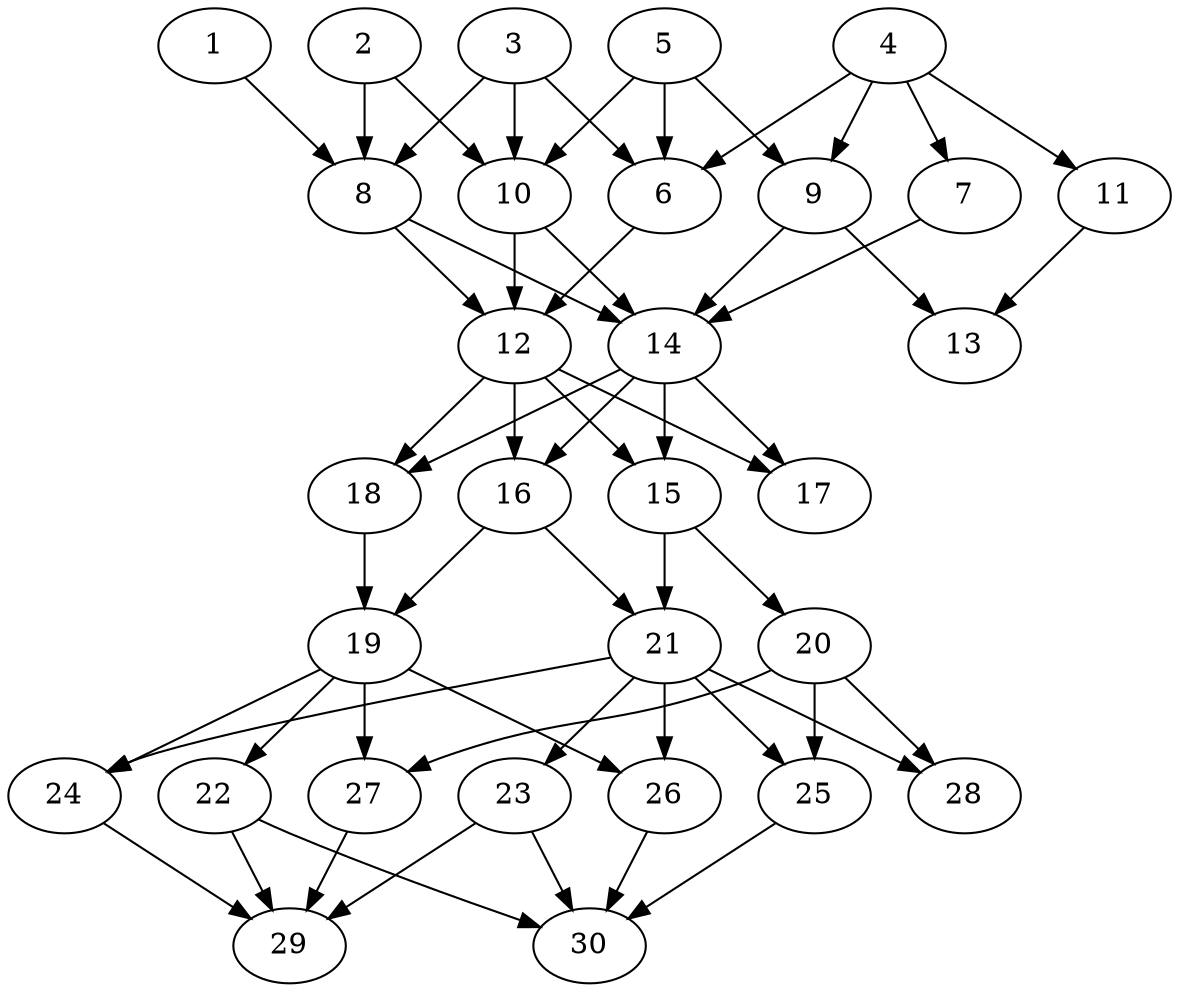 // DAG automatically generated by daggen at Tue Aug  6 16:27:24 2019
// ./daggen --dot -n 30 --ccr 0.3 --fat 0.5 --regular 0.5 --density 0.6 --mindata 5242880 --maxdata 52428800 
digraph G {
  1 [size="78349653", alpha="0.13", expect_size="23504896"] 
  1 -> 8 [size ="23504896"]
  2 [size="163631787", alpha="0.04", expect_size="49089536"] 
  2 -> 8 [size ="49089536"]
  2 -> 10 [size ="49089536"]
  3 [size="18056533", alpha="0.01", expect_size="5416960"] 
  3 -> 6 [size ="5416960"]
  3 -> 8 [size ="5416960"]
  3 -> 10 [size ="5416960"]
  4 [size="57507840", alpha="0.17", expect_size="17252352"] 
  4 -> 6 [size ="17252352"]
  4 -> 7 [size ="17252352"]
  4 -> 9 [size ="17252352"]
  4 -> 11 [size ="17252352"]
  5 [size="47602347", alpha="0.20", expect_size="14280704"] 
  5 -> 6 [size ="14280704"]
  5 -> 9 [size ="14280704"]
  5 -> 10 [size ="14280704"]
  6 [size="21340160", alpha="0.06", expect_size="6402048"] 
  6 -> 12 [size ="6402048"]
  7 [size="116213760", alpha="0.19", expect_size="34864128"] 
  7 -> 14 [size ="34864128"]
  8 [size="94231893", alpha="0.04", expect_size="28269568"] 
  8 -> 12 [size ="28269568"]
  8 -> 14 [size ="28269568"]
  9 [size="24613547", alpha="0.06", expect_size="7384064"] 
  9 -> 13 [size ="7384064"]
  9 -> 14 [size ="7384064"]
  10 [size="92043947", alpha="0.05", expect_size="27613184"] 
  10 -> 12 [size ="27613184"]
  10 -> 14 [size ="27613184"]
  11 [size="119709013", alpha="0.17", expect_size="35912704"] 
  11 -> 13 [size ="35912704"]
  12 [size="66850133", alpha="0.05", expect_size="20055040"] 
  12 -> 15 [size ="20055040"]
  12 -> 16 [size ="20055040"]
  12 -> 17 [size ="20055040"]
  12 -> 18 [size ="20055040"]
  13 [size="95604053", alpha="0.07", expect_size="28681216"] 
  14 [size="102714027", alpha="0.13", expect_size="30814208"] 
  14 -> 15 [size ="30814208"]
  14 -> 16 [size ="30814208"]
  14 -> 17 [size ="30814208"]
  14 -> 18 [size ="30814208"]
  15 [size="75700907", alpha="0.05", expect_size="22710272"] 
  15 -> 20 [size ="22710272"]
  15 -> 21 [size ="22710272"]
  16 [size="73871360", alpha="0.12", expect_size="22161408"] 
  16 -> 19 [size ="22161408"]
  16 -> 21 [size ="22161408"]
  17 [size="121128960", alpha="0.01", expect_size="36338688"] 
  18 [size="116589227", alpha="0.20", expect_size="34976768"] 
  18 -> 19 [size ="34976768"]
  19 [size="149050027", alpha="0.13", expect_size="44715008"] 
  19 -> 22 [size ="44715008"]
  19 -> 24 [size ="44715008"]
  19 -> 26 [size ="44715008"]
  19 -> 27 [size ="44715008"]
  20 [size="41885013", alpha="0.12", expect_size="12565504"] 
  20 -> 25 [size ="12565504"]
  20 -> 27 [size ="12565504"]
  20 -> 28 [size ="12565504"]
  21 [size="78257493", alpha="0.19", expect_size="23477248"] 
  21 -> 23 [size ="23477248"]
  21 -> 24 [size ="23477248"]
  21 -> 25 [size ="23477248"]
  21 -> 26 [size ="23477248"]
  21 -> 28 [size ="23477248"]
  22 [size="54196907", alpha="0.04", expect_size="16259072"] 
  22 -> 29 [size ="16259072"]
  22 -> 30 [size ="16259072"]
  23 [size="94122667", alpha="0.10", expect_size="28236800"] 
  23 -> 29 [size ="28236800"]
  23 -> 30 [size ="28236800"]
  24 [size="150534827", alpha="0.01", expect_size="45160448"] 
  24 -> 29 [size ="45160448"]
  25 [size="99198293", alpha="0.15", expect_size="29759488"] 
  25 -> 30 [size ="29759488"]
  26 [size="140745387", alpha="0.10", expect_size="42223616"] 
  26 -> 30 [size ="42223616"]
  27 [size="74274133", alpha="0.18", expect_size="22282240"] 
  27 -> 29 [size ="22282240"]
  28 [size="81838080", alpha="0.15", expect_size="24551424"] 
  29 [size="78168747", alpha="0.13", expect_size="23450624"] 
  30 [size="20944213", alpha="0.01", expect_size="6283264"] 
}
